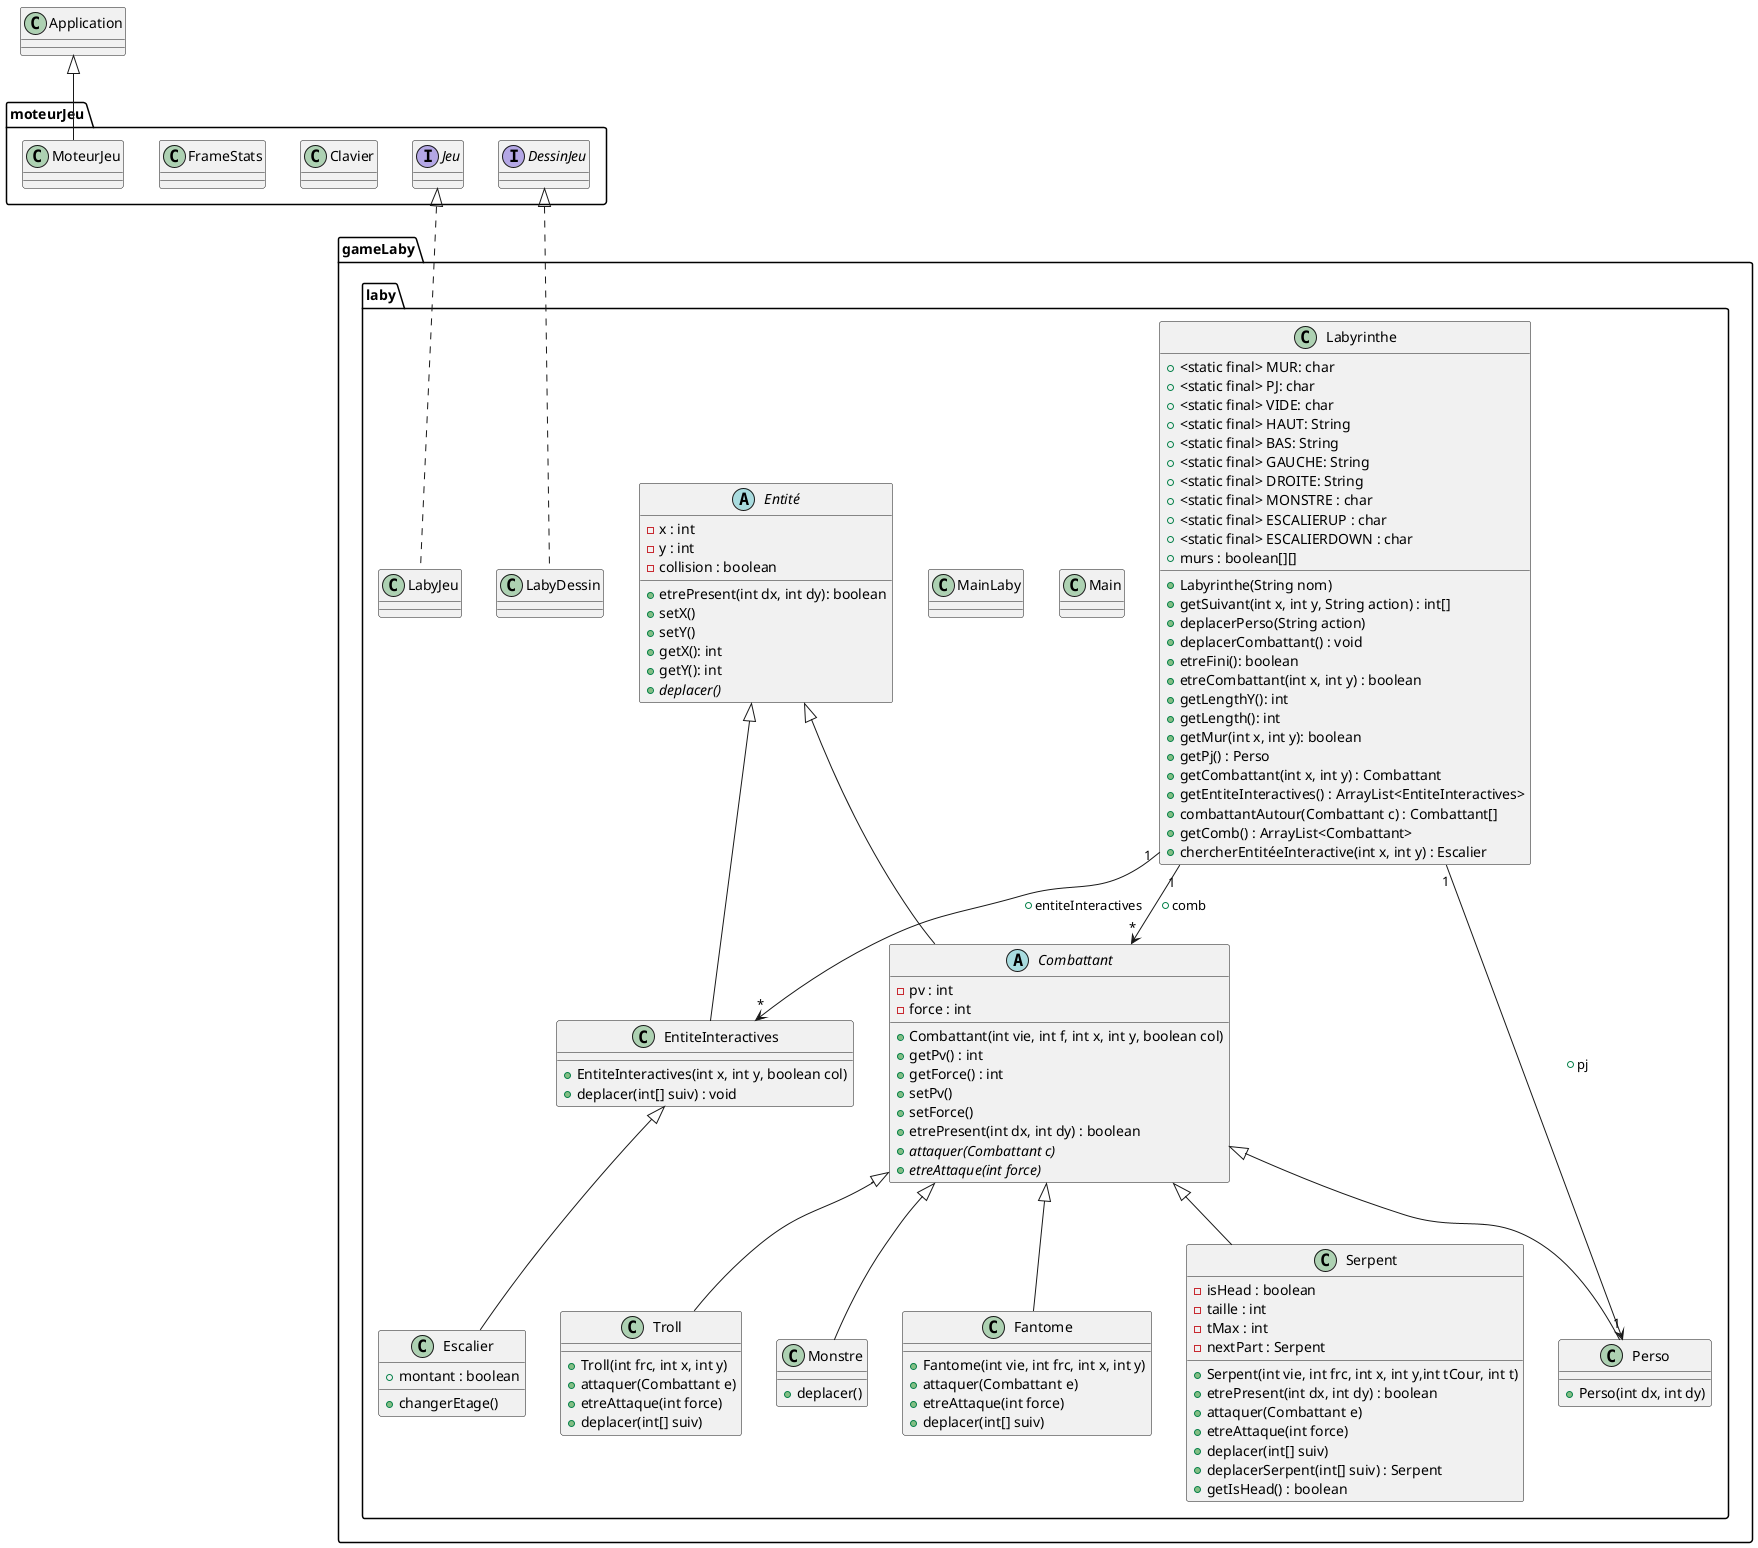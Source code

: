 @startuml

package gameLaby.laby{

class Labyrinthe{
+ <static final> MUR: char
+ <static final> PJ: char
+ <static final> VIDE: char
+ <static final> HAUT: String
+ <static final> BAS: String
+ <static final> GAUCHE: String
+ <static final> DROITE: String
+ <static final> MONSTRE : char
+ <static final> ESCALIERUP : char
+ <static final> ESCALIERDOWN : char
+ murs : boolean[][]
+ Labyrinthe(String nom)
+ getSuivant(int x, int y, String action) : int[]
+ deplacerPerso(String action)
+ deplacerCombattant() : void
+ etreFini(): boolean
+ etreCombattant(int x, int y) : boolean
+ getLengthY(): int
+ getLength(): int
+ getMur(int x, int y): boolean
+ getPj() : Perso
+ getCombattant(int x, int y) : Combattant
+ getEntiteInteractives() : ArrayList<EntiteInteractives>
+ combattantAutour(Combattant c) : Combattant[]
+ getComb() : ArrayList<Combattant>
+ chercherEntitéeInteractive(int x, int y) : Escalier
}


class Main{
}

class MainLaby{
}

class Perso{
+Perso(int dx, int dy)
}

Abstract class Entité{
- x : int
- y : int
- collision : boolean
+ etrePresent(int dx, int dy): boolean
+setX()
+setY()
+getX(): int
+getY(): int
+{abstract}deplacer()
}

Abstract class Combattant{
- pv : int
- force : int
+ Combattant(int vie, int f, int x, int y, boolean col)
+ getPv() : int
+ getForce() : int
+ setPv()
+ setForce()
+ etrePresent(int dx, int dy) : boolean
+ {abstract}attaquer(Combattant c)
+ {abstract}etreAttaque(int force)
}

class EntiteInteractives{
+ EntiteInteractives(int x, int y, boolean col)
+ deplacer(int[] suiv) : void
}

class Monstre{
+ deplacer()
}

class Fantome{
+ Fantome(int vie, int frc, int x, int y)
+ attaquer(Combattant e)
+ etreAttaque(int force)
+ deplacer(int[] suiv)
}

class Serpent{
- isHead : boolean
- taille : int
- tMax : int
- nextPart : Serpent
+ Serpent(int vie, int frc, int x, int y,int tCour, int t)
+ etrePresent(int dx, int dy) : boolean
+ attaquer(Combattant e)
+ etreAttaque(int force)
+ deplacer(int[] suiv)
+ deplacerSerpent(int[] suiv) : Serpent
+ getIsHead() : boolean
}

class Troll{
+ Troll(int frc, int x, int y)
+ attaquer(Combattant e)
+ etreAttaque(int force)
+ deplacer(int[] suiv)
}

class Escalier{
+ montant : boolean
+ changerEtage()
}

class LabyJeu{
}

class LabyDessin{
}

}

package moteurJeu{

interface Jeu{
}

interface DessinJeu{
}

class Clavier{
}

class FrameStats{
}

class MoteurJeu{
}

}

Labyrinthe "1" --> "*" EntiteInteractives : + entiteInteractives
Labyrinthe "1" --> "*" Combattant : + comb
Labyrinthe "1" --> "1" Perso : + pj

Entité <|-- Combattant
Entité <|-- EntiteInteractives
Combattant <|-- Monstre
Combattant <|-- Perso
Combattant <|-- Fantome
Combattant <|-- Serpent
Combattant <|-- Troll
EntiteInteractives <|-- Escalier
Jeu <|.. LabyJeu
DessinJeu <|.. LabyDessin
Application <|-- MoteurJeu

@enduml